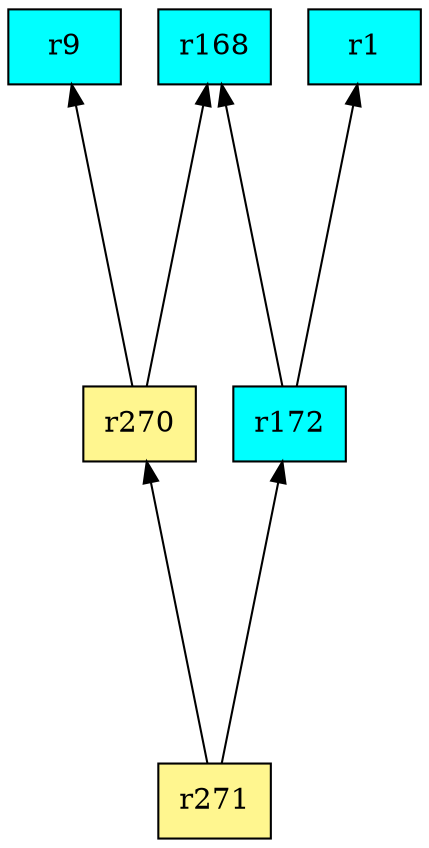 digraph G {
rankdir=BT;ranksep="2.0";
"r270" [shape=record,fillcolor=khaki1,style=filled,label="{r270}"];
"r271" [shape=record,fillcolor=khaki1,style=filled,label="{r271}"];
"r172" [shape=record,fillcolor=cyan,style=filled,label="{r172}"];
"r1" [shape=record,fillcolor=cyan,style=filled,label="{r1}"];
"r9" [shape=record,fillcolor=cyan,style=filled,label="{r9}"];
"r168" [shape=record,fillcolor=cyan,style=filled,label="{r168}"];
"r270" -> "r9"
"r270" -> "r168"
"r271" -> "r270"
"r271" -> "r172"
"r172" -> "r1"
"r172" -> "r168"
}